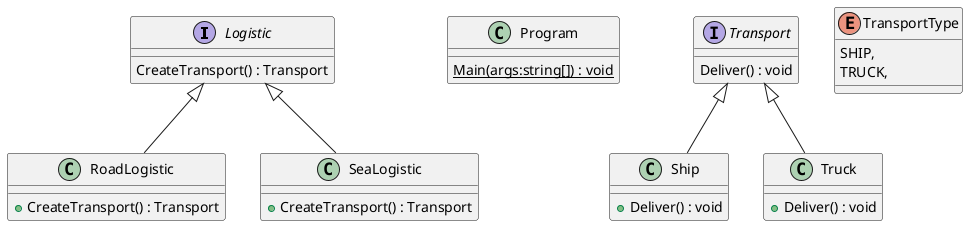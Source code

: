 @startuml
interface Logistic {
    CreateTransport() : Transport
}
class Program {
    {static} Main(args:string[]) : void
}
class RoadLogistic {
    + CreateTransport() : Transport
}
Logistic <|-- RoadLogistic
class SeaLogistic {
    + CreateTransport() : Transport
}
Logistic <|-- SeaLogistic
class Ship {
    + Deliver() : void
}
Transport <|-- Ship
interface Transport {
    Deliver() : void
}
enum TransportType {
    SHIP,
    TRUCK,
}
class Truck {
    + Deliver() : void
}
Transport <|-- Truck
@enduml
